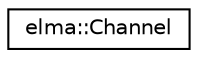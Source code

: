 digraph "Graphical Class Hierarchy"
{
  edge [fontname="Helvetica",fontsize="10",labelfontname="Helvetica",labelfontsize="10"];
  node [fontname="Helvetica",fontsize="10",shape=record];
  rankdir="LR";
  Node0 [label="elma::Channel",height=0.2,width=0.4,color="black", fillcolor="white", style="filled",URL="$classelma_1_1Channel.html",tooltip="A channel for sending double values to and from Process objects. "];
}
